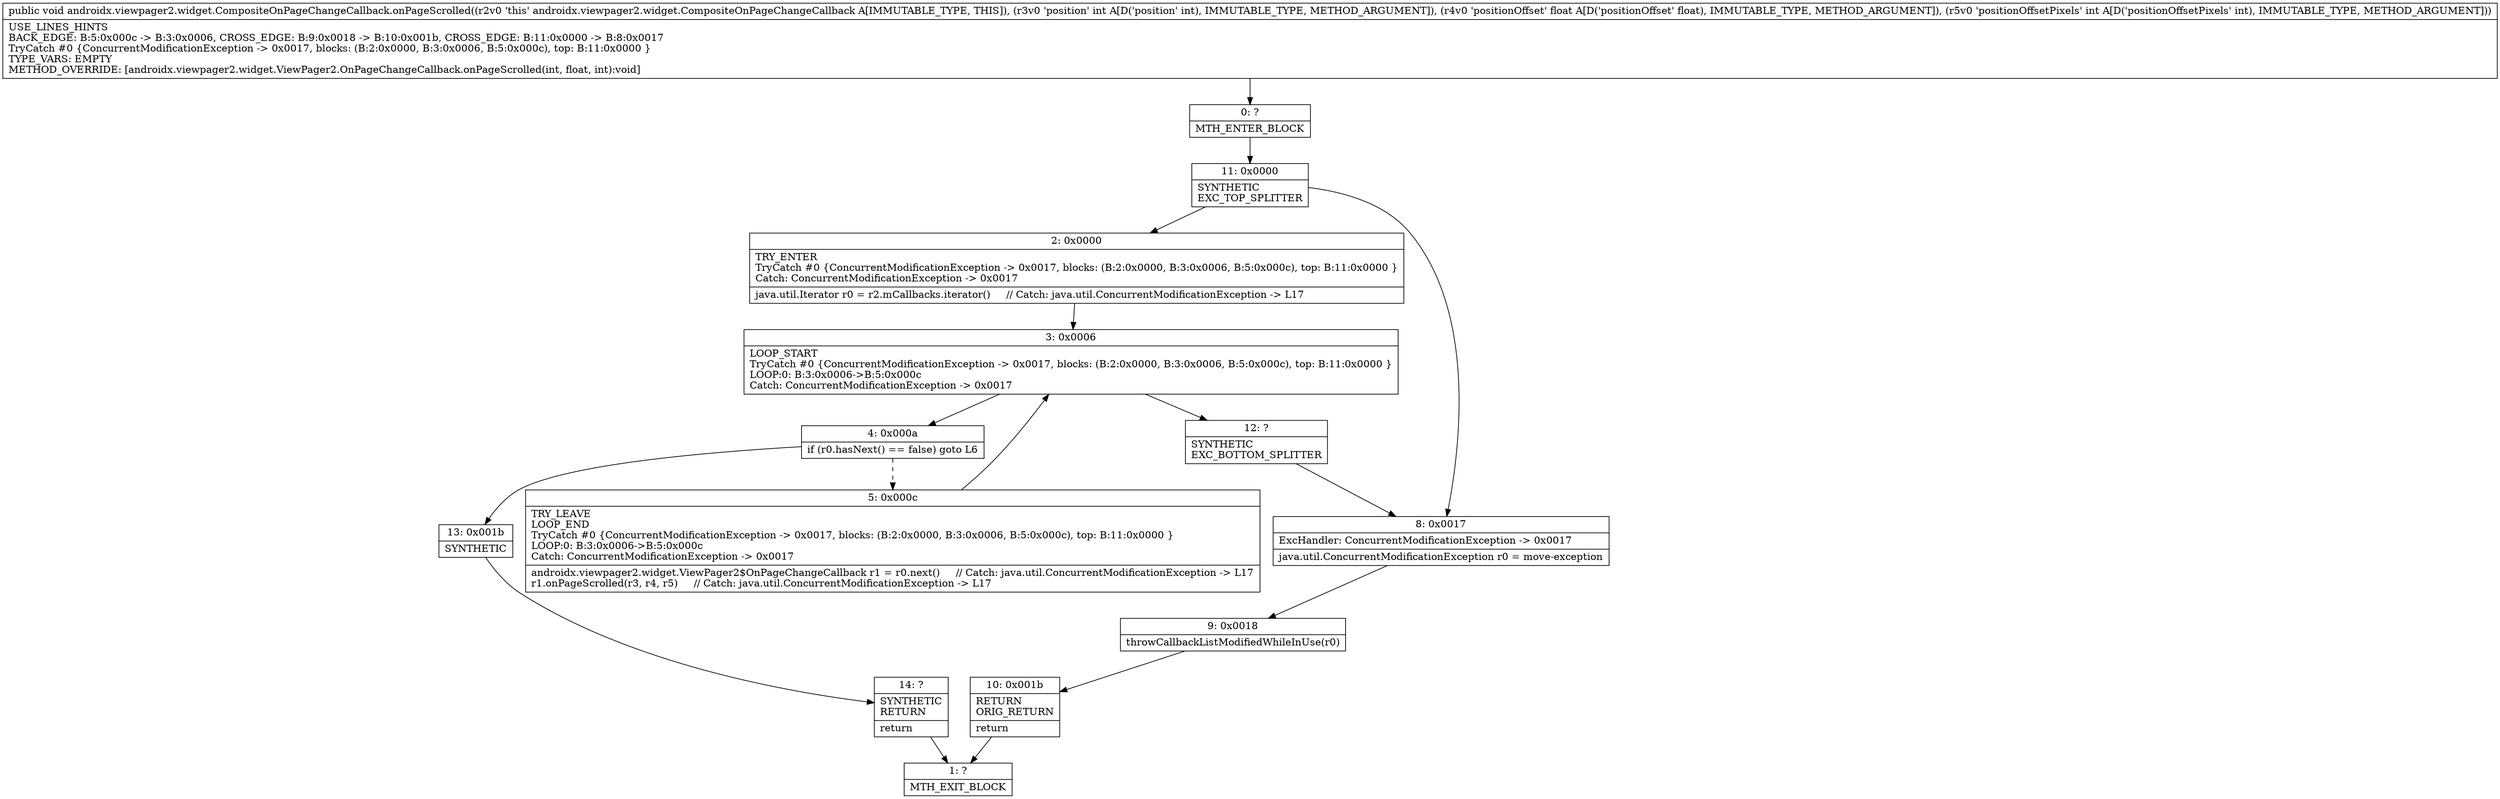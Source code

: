digraph "CFG forandroidx.viewpager2.widget.CompositeOnPageChangeCallback.onPageScrolled(IFI)V" {
Node_0 [shape=record,label="{0\:\ ?|MTH_ENTER_BLOCK\l}"];
Node_11 [shape=record,label="{11\:\ 0x0000|SYNTHETIC\lEXC_TOP_SPLITTER\l}"];
Node_2 [shape=record,label="{2\:\ 0x0000|TRY_ENTER\lTryCatch #0 \{ConcurrentModificationException \-\> 0x0017, blocks: (B:2:0x0000, B:3:0x0006, B:5:0x000c), top: B:11:0x0000 \}\lCatch: ConcurrentModificationException \-\> 0x0017\l|java.util.Iterator r0 = r2.mCallbacks.iterator()     \/\/ Catch: java.util.ConcurrentModificationException \-\> L17\l}"];
Node_3 [shape=record,label="{3\:\ 0x0006|LOOP_START\lTryCatch #0 \{ConcurrentModificationException \-\> 0x0017, blocks: (B:2:0x0000, B:3:0x0006, B:5:0x000c), top: B:11:0x0000 \}\lLOOP:0: B:3:0x0006\-\>B:5:0x000c\lCatch: ConcurrentModificationException \-\> 0x0017\l}"];
Node_4 [shape=record,label="{4\:\ 0x000a|if (r0.hasNext() == false) goto L6\l}"];
Node_5 [shape=record,label="{5\:\ 0x000c|TRY_LEAVE\lLOOP_END\lTryCatch #0 \{ConcurrentModificationException \-\> 0x0017, blocks: (B:2:0x0000, B:3:0x0006, B:5:0x000c), top: B:11:0x0000 \}\lLOOP:0: B:3:0x0006\-\>B:5:0x000c\lCatch: ConcurrentModificationException \-\> 0x0017\l|androidx.viewpager2.widget.ViewPager2$OnPageChangeCallback r1 = r0.next()     \/\/ Catch: java.util.ConcurrentModificationException \-\> L17\lr1.onPageScrolled(r3, r4, r5)     \/\/ Catch: java.util.ConcurrentModificationException \-\> L17\l}"];
Node_13 [shape=record,label="{13\:\ 0x001b|SYNTHETIC\l}"];
Node_14 [shape=record,label="{14\:\ ?|SYNTHETIC\lRETURN\l|return\l}"];
Node_1 [shape=record,label="{1\:\ ?|MTH_EXIT_BLOCK\l}"];
Node_12 [shape=record,label="{12\:\ ?|SYNTHETIC\lEXC_BOTTOM_SPLITTER\l}"];
Node_8 [shape=record,label="{8\:\ 0x0017|ExcHandler: ConcurrentModificationException \-\> 0x0017\l|java.util.ConcurrentModificationException r0 = move\-exception\l}"];
Node_9 [shape=record,label="{9\:\ 0x0018|throwCallbackListModifiedWhileInUse(r0)\l}"];
Node_10 [shape=record,label="{10\:\ 0x001b|RETURN\lORIG_RETURN\l|return\l}"];
MethodNode[shape=record,label="{public void androidx.viewpager2.widget.CompositeOnPageChangeCallback.onPageScrolled((r2v0 'this' androidx.viewpager2.widget.CompositeOnPageChangeCallback A[IMMUTABLE_TYPE, THIS]), (r3v0 'position' int A[D('position' int), IMMUTABLE_TYPE, METHOD_ARGUMENT]), (r4v0 'positionOffset' float A[D('positionOffset' float), IMMUTABLE_TYPE, METHOD_ARGUMENT]), (r5v0 'positionOffsetPixels' int A[D('positionOffsetPixels' int), IMMUTABLE_TYPE, METHOD_ARGUMENT]))  | USE_LINES_HINTS\lBACK_EDGE: B:5:0x000c \-\> B:3:0x0006, CROSS_EDGE: B:9:0x0018 \-\> B:10:0x001b, CROSS_EDGE: B:11:0x0000 \-\> B:8:0x0017\lTryCatch #0 \{ConcurrentModificationException \-\> 0x0017, blocks: (B:2:0x0000, B:3:0x0006, B:5:0x000c), top: B:11:0x0000 \}\lTYPE_VARS: EMPTY\lMETHOD_OVERRIDE: [androidx.viewpager2.widget.ViewPager2.OnPageChangeCallback.onPageScrolled(int, float, int):void]\l}"];
MethodNode -> Node_0;Node_0 -> Node_11;
Node_11 -> Node_2;
Node_11 -> Node_8;
Node_2 -> Node_3;
Node_3 -> Node_4;
Node_3 -> Node_12;
Node_4 -> Node_5[style=dashed];
Node_4 -> Node_13;
Node_5 -> Node_3;
Node_13 -> Node_14;
Node_14 -> Node_1;
Node_12 -> Node_8;
Node_8 -> Node_9;
Node_9 -> Node_10;
Node_10 -> Node_1;
}


